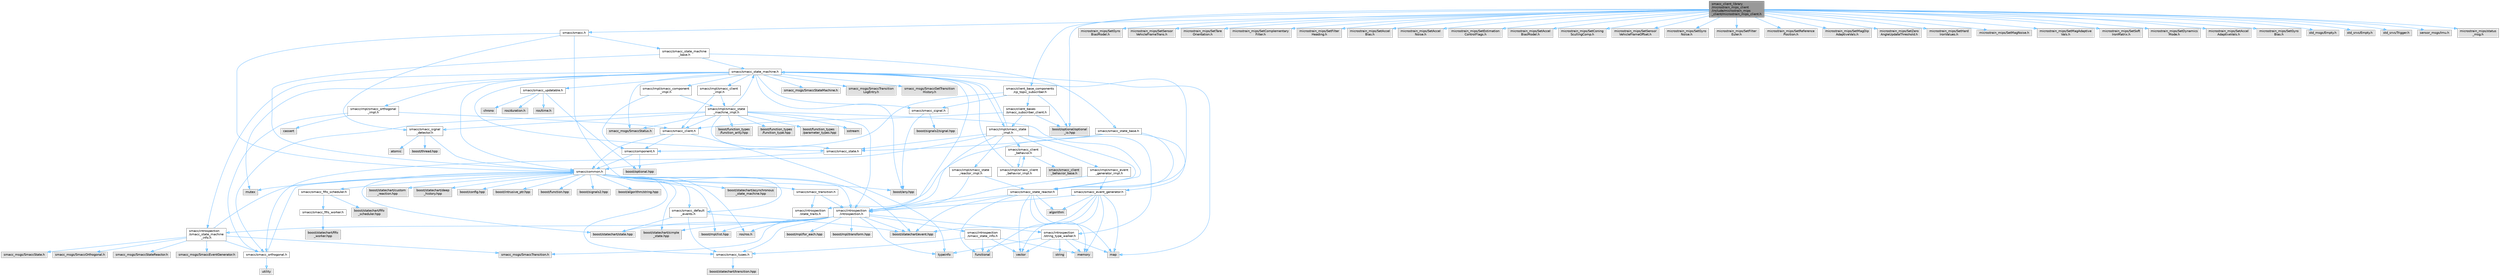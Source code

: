 digraph "smacc_client_library/microstrain_mips_client/include/microstrain_mips_client/microstrain_mips_client.h"
{
 // LATEX_PDF_SIZE
  bgcolor="transparent";
  edge [fontname=Helvetica,fontsize=10,labelfontname=Helvetica,labelfontsize=10];
  node [fontname=Helvetica,fontsize=10,shape=box,height=0.2,width=0.4];
  Node1 [label="smacc_client_library\l/microstrain_mips_client\l/include/microstrain_mips\l_client/microstrain_mips_client.h",height=0.2,width=0.4,color="gray40", fillcolor="grey60", style="filled", fontcolor="black",tooltip=" "];
  Node1 -> Node2 [color="steelblue1",style="solid"];
  Node2 [label="smacc/smacc.h",height=0.2,width=0.4,color="grey40", fillcolor="white", style="filled",URL="$smacc_8h.html",tooltip=" "];
  Node2 -> Node3 [color="steelblue1",style="solid"];
  Node3 [label="smacc/common.h",height=0.2,width=0.4,color="grey40", fillcolor="white", style="filled",URL="$common_8h.html",tooltip=" "];
  Node3 -> Node4 [color="steelblue1",style="solid"];
  Node4 [label="boost/statechart/state.hpp",height=0.2,width=0.4,color="grey60", fillcolor="#E0E0E0", style="filled",tooltip=" "];
  Node3 -> Node5 [color="steelblue1",style="solid"];
  Node5 [label="boost/statechart/simple\l_state.hpp",height=0.2,width=0.4,color="grey60", fillcolor="#E0E0E0", style="filled",tooltip=" "];
  Node3 -> Node6 [color="steelblue1",style="solid"];
  Node6 [label="boost/statechart/event.hpp",height=0.2,width=0.4,color="grey60", fillcolor="#E0E0E0", style="filled",tooltip=" "];
  Node3 -> Node7 [color="steelblue1",style="solid"];
  Node7 [label="boost/statechart/asynchronous\l_state_machine.hpp",height=0.2,width=0.4,color="grey60", fillcolor="#E0E0E0", style="filled",tooltip=" "];
  Node3 -> Node8 [color="steelblue1",style="solid"];
  Node8 [label="boost/statechart/custom\l_reaction.hpp",height=0.2,width=0.4,color="grey60", fillcolor="#E0E0E0", style="filled",tooltip=" "];
  Node3 -> Node9 [color="steelblue1",style="solid"];
  Node9 [label="boost/statechart/deep\l_history.hpp",height=0.2,width=0.4,color="grey60", fillcolor="#E0E0E0", style="filled",tooltip=" "];
  Node3 -> Node10 [color="steelblue1",style="solid"];
  Node10 [label="boost/config.hpp",height=0.2,width=0.4,color="grey60", fillcolor="#E0E0E0", style="filled",tooltip=" "];
  Node3 -> Node11 [color="steelblue1",style="solid"];
  Node11 [label="boost/intrusive_ptr.hpp",height=0.2,width=0.4,color="grey60", fillcolor="#E0E0E0", style="filled",tooltip=" "];
  Node3 -> Node12 [color="steelblue1",style="solid"];
  Node12 [label="boost/function.hpp",height=0.2,width=0.4,color="grey60", fillcolor="#E0E0E0", style="filled",tooltip=" "];
  Node3 -> Node13 [color="steelblue1",style="solid"];
  Node13 [label="boost/signals2.hpp",height=0.2,width=0.4,color="grey60", fillcolor="#E0E0E0", style="filled",tooltip=" "];
  Node3 -> Node14 [color="steelblue1",style="solid"];
  Node14 [label="boost/mpl/list.hpp",height=0.2,width=0.4,color="grey60", fillcolor="#E0E0E0", style="filled",tooltip=" "];
  Node3 -> Node15 [color="steelblue1",style="solid"];
  Node15 [label="boost/any.hpp",height=0.2,width=0.4,color="grey60", fillcolor="#E0E0E0", style="filled",tooltip=" "];
  Node3 -> Node16 [color="steelblue1",style="solid"];
  Node16 [label="boost/algorithm/string.hpp",height=0.2,width=0.4,color="grey60", fillcolor="#E0E0E0", style="filled",tooltip=" "];
  Node3 -> Node17 [color="steelblue1",style="solid"];
  Node17 [label="mutex",height=0.2,width=0.4,color="grey60", fillcolor="#E0E0E0", style="filled",tooltip=" "];
  Node3 -> Node18 [color="steelblue1",style="solid"];
  Node18 [label="ros/ros.h",height=0.2,width=0.4,color="grey60", fillcolor="#E0E0E0", style="filled",tooltip=" "];
  Node3 -> Node19 [color="steelblue1",style="solid"];
  Node19 [label="smacc/smacc_fifo_scheduler.h",height=0.2,width=0.4,color="grey40", fillcolor="white", style="filled",URL="$smacc__fifo__scheduler_8h.html",tooltip=" "];
  Node19 -> Node20 [color="steelblue1",style="solid"];
  Node20 [label="boost/statechart/fifo\l_scheduler.hpp",height=0.2,width=0.4,color="grey60", fillcolor="#E0E0E0", style="filled",tooltip=" "];
  Node19 -> Node21 [color="steelblue1",style="solid"];
  Node21 [label="smacc/smacc_fifo_worker.h",height=0.2,width=0.4,color="grey40", fillcolor="white", style="filled",URL="$smacc__fifo__worker_8h.html",tooltip=" "];
  Node21 -> Node22 [color="steelblue1",style="solid"];
  Node22 [label="boost/statechart/fifo\l_worker.hpp",height=0.2,width=0.4,color="grey60", fillcolor="#E0E0E0", style="filled",tooltip=" "];
  Node3 -> Node23 [color="steelblue1",style="solid"];
  Node23 [label="smacc/smacc_types.h",height=0.2,width=0.4,color="grey40", fillcolor="white", style="filled",URL="$smacc__types_8h.html",tooltip=" "];
  Node23 -> Node24 [color="steelblue1",style="solid"];
  Node24 [label="boost/statechart/transition.hpp",height=0.2,width=0.4,color="grey60", fillcolor="#E0E0E0", style="filled",tooltip=" "];
  Node3 -> Node25 [color="steelblue1",style="solid"];
  Node25 [label="smacc/introspection\l/introspection.h",height=0.2,width=0.4,color="grey40", fillcolor="white", style="filled",URL="$introspection_8h.html",tooltip=" "];
  Node25 -> Node4 [color="steelblue1",style="solid"];
  Node25 -> Node5 [color="steelblue1",style="solid"];
  Node25 -> Node6 [color="steelblue1",style="solid"];
  Node25 -> Node18 [color="steelblue1",style="solid"];
  Node25 -> Node26 [color="steelblue1",style="solid"];
  Node26 [label="typeinfo",height=0.2,width=0.4,color="grey60", fillcolor="#E0E0E0", style="filled",tooltip=" "];
  Node25 -> Node14 [color="steelblue1",style="solid"];
  Node25 -> Node27 [color="steelblue1",style="solid"];
  Node27 [label="boost/mpl/for_each.hpp",height=0.2,width=0.4,color="grey60", fillcolor="#E0E0E0", style="filled",tooltip=" "];
  Node25 -> Node28 [color="steelblue1",style="solid"];
  Node28 [label="boost/mpl/transform.hpp",height=0.2,width=0.4,color="grey60", fillcolor="#E0E0E0", style="filled",tooltip=" "];
  Node25 -> Node23 [color="steelblue1",style="solid"];
  Node25 -> Node29 [color="steelblue1",style="solid"];
  Node29 [label="smacc/introspection\l/string_type_walker.h",height=0.2,width=0.4,color="grey40", fillcolor="white", style="filled",URL="$string__type__walker_8h.html",tooltip=" "];
  Node29 -> Node30 [color="steelblue1",style="solid"];
  Node30 [label="string",height=0.2,width=0.4,color="grey60", fillcolor="#E0E0E0", style="filled",tooltip=" "];
  Node29 -> Node31 [color="steelblue1",style="solid"];
  Node31 [label="memory",height=0.2,width=0.4,color="grey60", fillcolor="#E0E0E0", style="filled",tooltip=" "];
  Node29 -> Node32 [color="steelblue1",style="solid"];
  Node32 [label="vector",height=0.2,width=0.4,color="grey60", fillcolor="#E0E0E0", style="filled",tooltip=" "];
  Node29 -> Node26 [color="steelblue1",style="solid"];
  Node29 -> Node33 [color="steelblue1",style="solid"];
  Node33 [label="map",height=0.2,width=0.4,color="grey60", fillcolor="#E0E0E0", style="filled",tooltip=" "];
  Node25 -> Node34 [color="steelblue1",style="solid"];
  Node34 [label="smacc/introspection\l/smacc_state_info.h",height=0.2,width=0.4,color="grey40", fillcolor="white", style="filled",URL="$smacc__state__info_8h.html",tooltip=" "];
  Node34 -> Node31 [color="steelblue1",style="solid"];
  Node34 -> Node35 [color="steelblue1",style="solid"];
  Node35 [label="functional",height=0.2,width=0.4,color="grey60", fillcolor="#E0E0E0", style="filled",tooltip=" "];
  Node34 -> Node32 [color="steelblue1",style="solid"];
  Node34 -> Node23 [color="steelblue1",style="solid"];
  Node25 -> Node36 [color="steelblue1",style="solid"];
  Node36 [label="smacc_msgs/SmaccTransition.h",height=0.2,width=0.4,color="grey60", fillcolor="#E0E0E0", style="filled",tooltip=" "];
  Node25 -> Node37 [color="steelblue1",style="solid"];
  Node37 [label="smacc/introspection\l/smacc_state_machine\l_info.h",height=0.2,width=0.4,color="grey40", fillcolor="white", style="filled",URL="$smacc__state__machine__info_8h.html",tooltip=" "];
  Node37 -> Node3 [color="steelblue1",style="solid"];
  Node37 -> Node38 [color="steelblue1",style="solid"];
  Node38 [label="smacc/smacc_orthogonal.h",height=0.2,width=0.4,color="grey40", fillcolor="white", style="filled",URL="$smacc__orthogonal_8h.html",tooltip=" "];
  Node38 -> Node3 [color="steelblue1",style="solid"];
  Node38 -> Node39 [color="steelblue1",style="solid"];
  Node39 [label="utility",height=0.2,width=0.4,color="grey60", fillcolor="#E0E0E0", style="filled",tooltip=" "];
  Node37 -> Node40 [color="steelblue1",style="solid"];
  Node40 [label="smacc_msgs/SmaccState.h",height=0.2,width=0.4,color="grey60", fillcolor="#E0E0E0", style="filled",tooltip=" "];
  Node37 -> Node36 [color="steelblue1",style="solid"];
  Node37 -> Node41 [color="steelblue1",style="solid"];
  Node41 [label="smacc_msgs/SmaccOrthogonal.h",height=0.2,width=0.4,color="grey60", fillcolor="#E0E0E0", style="filled",tooltip=" "];
  Node37 -> Node42 [color="steelblue1",style="solid"];
  Node42 [label="smacc_msgs/SmaccStateReactor.h",height=0.2,width=0.4,color="grey60", fillcolor="#E0E0E0", style="filled",tooltip=" "];
  Node37 -> Node43 [color="steelblue1",style="solid"];
  Node43 [label="smacc_msgs/SmaccEventGenerator.h",height=0.2,width=0.4,color="grey60", fillcolor="#E0E0E0", style="filled",tooltip=" "];
  Node3 -> Node44 [color="steelblue1",style="solid"];
  Node44 [label="smacc/smacc_default\l_events.h",height=0.2,width=0.4,color="grey40", fillcolor="white", style="filled",URL="$smacc__default__events_8h.html",tooltip=" "];
  Node44 -> Node4 [color="steelblue1",style="solid"];
  Node44 -> Node6 [color="steelblue1",style="solid"];
  Node44 -> Node23 [color="steelblue1",style="solid"];
  Node3 -> Node45 [color="steelblue1",style="solid"];
  Node45 [label="smacc/smacc_transition.h",height=0.2,width=0.4,color="grey40", fillcolor="white", style="filled",URL="$smacc__transition_8h.html",tooltip=" "];
  Node45 -> Node25 [color="steelblue1",style="solid"];
  Node45 -> Node46 [color="steelblue1",style="solid"];
  Node46 [label="smacc/introspection\l/state_traits.h",height=0.2,width=0.4,color="grey40", fillcolor="white", style="filled",URL="$state__traits_8h.html",tooltip=" "];
  Node2 -> Node47 [color="steelblue1",style="solid"];
  Node47 [label="smacc/smacc_state_machine\l_base.h",height=0.2,width=0.4,color="grey40", fillcolor="white", style="filled",URL="$smacc__state__machine__base_8h.html",tooltip=" "];
  Node47 -> Node3 [color="steelblue1",style="solid"];
  Node47 -> Node48 [color="steelblue1",style="solid"];
  Node48 [label="smacc/smacc_state_base.h",height=0.2,width=0.4,color="grey40", fillcolor="white", style="filled",URL="$smacc__state__base_8h.html",tooltip=" "];
  Node48 -> Node49 [color="steelblue1",style="solid"];
  Node49 [label="smacc/smacc_state.h",height=0.2,width=0.4,color="grey40", fillcolor="white", style="filled",URL="$smacc__state_8h.html",tooltip=" "];
  Node49 -> Node3 [color="steelblue1",style="solid"];
  Node48 -> Node50 [color="steelblue1",style="solid"];
  Node50 [label="smacc/smacc_state_reactor.h",height=0.2,width=0.4,color="grey40", fillcolor="white", style="filled",URL="$smacc__state__reactor_8h.html",tooltip=" "];
  Node50 -> Node35 [color="steelblue1",style="solid"];
  Node50 -> Node31 [color="steelblue1",style="solid"];
  Node50 -> Node32 [color="steelblue1",style="solid"];
  Node50 -> Node51 [color="steelblue1",style="solid"];
  Node51 [label="algorithm",height=0.2,width=0.4,color="grey60", fillcolor="#E0E0E0", style="filled",tooltip=" "];
  Node50 -> Node25 [color="steelblue1",style="solid"];
  Node50 -> Node6 [color="steelblue1",style="solid"];
  Node50 -> Node33 [color="steelblue1",style="solid"];
  Node48 -> Node52 [color="steelblue1",style="solid"];
  Node52 [label="smacc/smacc_event_generator.h",height=0.2,width=0.4,color="grey40", fillcolor="white", style="filled",URL="$smacc__event__generator_8h.html",tooltip=" "];
  Node52 -> Node35 [color="steelblue1",style="solid"];
  Node52 -> Node31 [color="steelblue1",style="solid"];
  Node52 -> Node32 [color="steelblue1",style="solid"];
  Node52 -> Node51 [color="steelblue1",style="solid"];
  Node52 -> Node25 [color="steelblue1",style="solid"];
  Node52 -> Node6 [color="steelblue1",style="solid"];
  Node52 -> Node33 [color="steelblue1",style="solid"];
  Node48 -> Node46 [color="steelblue1",style="solid"];
  Node47 -> Node53 [color="steelblue1",style="solid"];
  Node53 [label="smacc/smacc_state_machine.h",height=0.2,width=0.4,color="grey40", fillcolor="white", style="filled",URL="$smacc__state__machine_8h.html",tooltip=" "];
  Node53 -> Node15 [color="steelblue1",style="solid"];
  Node53 -> Node33 [color="steelblue1",style="solid"];
  Node53 -> Node17 [color="steelblue1",style="solid"];
  Node53 -> Node3 [color="steelblue1",style="solid"];
  Node53 -> Node25 [color="steelblue1",style="solid"];
  Node53 -> Node37 [color="steelblue1",style="solid"];
  Node53 -> Node54 [color="steelblue1",style="solid"];
  Node54 [label="smacc/smacc_updatable.h",height=0.2,width=0.4,color="grey40", fillcolor="white", style="filled",URL="$smacc__updatable_8h.html",tooltip=" "];
  Node54 -> Node55 [color="steelblue1",style="solid"];
  Node55 [label="chrono",height=0.2,width=0.4,color="grey60", fillcolor="#E0E0E0", style="filled",tooltip=" "];
  Node54 -> Node56 [color="steelblue1",style="solid"];
  Node56 [label="boost/optional.hpp",height=0.2,width=0.4,color="grey60", fillcolor="#E0E0E0", style="filled",tooltip=" "];
  Node54 -> Node57 [color="steelblue1",style="solid"];
  Node57 [label="ros/duration.h",height=0.2,width=0.4,color="grey60", fillcolor="#E0E0E0", style="filled",tooltip=" "];
  Node54 -> Node58 [color="steelblue1",style="solid"];
  Node58 [label="ros/time.h",height=0.2,width=0.4,color="grey60", fillcolor="#E0E0E0", style="filled",tooltip=" "];
  Node53 -> Node59 [color="steelblue1",style="solid"];
  Node59 [label="smacc/smacc_signal.h",height=0.2,width=0.4,color="grey40", fillcolor="white", style="filled",URL="$smacc__signal_8h.html",tooltip=" "];
  Node59 -> Node60 [color="steelblue1",style="solid"];
  Node60 [label="boost/signals2/signal.hpp",height=0.2,width=0.4,color="grey60", fillcolor="#E0E0E0", style="filled",tooltip=" "];
  Node59 -> Node15 [color="steelblue1",style="solid"];
  Node53 -> Node61 [color="steelblue1",style="solid"];
  Node61 [label="smacc_msgs/SmaccStateMachine.h",height=0.2,width=0.4,color="grey60", fillcolor="#E0E0E0", style="filled",tooltip=" "];
  Node53 -> Node62 [color="steelblue1",style="solid"];
  Node62 [label="smacc_msgs/SmaccTransition\lLogEntry.h",height=0.2,width=0.4,color="grey60", fillcolor="#E0E0E0", style="filled",tooltip=" "];
  Node53 -> Node63 [color="steelblue1",style="solid"];
  Node63 [label="smacc_msgs/SmaccStatus.h",height=0.2,width=0.4,color="grey60", fillcolor="#E0E0E0", style="filled",tooltip=" "];
  Node53 -> Node64 [color="steelblue1",style="solid"];
  Node64 [label="smacc_msgs/SmaccGetTransition\lHistory.h",height=0.2,width=0.4,color="grey60", fillcolor="#E0E0E0", style="filled",tooltip=" "];
  Node53 -> Node49 [color="steelblue1",style="solid"];
  Node53 -> Node50 [color="steelblue1",style="solid"];
  Node53 -> Node65 [color="steelblue1",style="solid"];
  Node65 [label="smacc/impl/smacc_state\l_impl.h",height=0.2,width=0.4,color="grey40", fillcolor="white", style="filled",URL="$smacc__state__impl_8h.html",tooltip=" "];
  Node65 -> Node49 [color="steelblue1",style="solid"];
  Node65 -> Node38 [color="steelblue1",style="solid"];
  Node65 -> Node66 [color="steelblue1",style="solid"];
  Node66 [label="smacc/smacc_client\l_behavior.h",height=0.2,width=0.4,color="grey40", fillcolor="white", style="filled",URL="$smacc__client__behavior_8h.html",tooltip=" "];
  Node66 -> Node67 [color="steelblue1",style="solid"];
  Node67 [label="smacc/smacc_client\l_behavior_base.h",height=0.2,width=0.4,color="grey60", fillcolor="#E0E0E0", style="filled",tooltip=" "];
  Node66 -> Node68 [color="steelblue1",style="solid"];
  Node68 [label="smacc/impl/smacc_client\l_behavior_impl.h",height=0.2,width=0.4,color="grey40", fillcolor="white", style="filled",URL="$smacc__client__behavior__impl_8h.html",tooltip=" "];
  Node68 -> Node66 [color="steelblue1",style="solid"];
  Node68 -> Node53 [color="steelblue1",style="solid"];
  Node65 -> Node25 [color="steelblue1",style="solid"];
  Node65 -> Node50 [color="steelblue1",style="solid"];
  Node65 -> Node29 [color="steelblue1",style="solid"];
  Node65 -> Node53 [color="steelblue1",style="solid"];
  Node65 -> Node69 [color="steelblue1",style="solid"];
  Node69 [label="smacc/impl/smacc_state\l_reactor_impl.h",height=0.2,width=0.4,color="grey40", fillcolor="white", style="filled",URL="$smacc__state__reactor__impl_8h.html",tooltip=" "];
  Node69 -> Node50 [color="steelblue1",style="solid"];
  Node69 -> Node25 [color="steelblue1",style="solid"];
  Node65 -> Node70 [color="steelblue1",style="solid"];
  Node70 [label="smacc/impl/smacc_event\l_generator_impl.h",height=0.2,width=0.4,color="grey40", fillcolor="white", style="filled",URL="$smacc__event__generator__impl_8h.html",tooltip=" "];
  Node70 -> Node52 [color="steelblue1",style="solid"];
  Node70 -> Node25 [color="steelblue1",style="solid"];
  Node53 -> Node71 [color="steelblue1",style="solid"];
  Node71 [label="smacc/impl/smacc_client\l_impl.h",height=0.2,width=0.4,color="grey40", fillcolor="white", style="filled",URL="$smacc__client__impl_8h.html",tooltip=" "];
  Node71 -> Node72 [color="steelblue1",style="solid"];
  Node72 [label="smacc/smacc_client.h",height=0.2,width=0.4,color="grey40", fillcolor="white", style="filled",URL="$smacc__client_8h.html",tooltip=" "];
  Node72 -> Node3 [color="steelblue1",style="solid"];
  Node72 -> Node73 [color="steelblue1",style="solid"];
  Node73 [label="smacc/component.h",height=0.2,width=0.4,color="grey40", fillcolor="white", style="filled",URL="$component_8h.html",tooltip=" "];
  Node73 -> Node3 [color="steelblue1",style="solid"];
  Node73 -> Node56 [color="steelblue1",style="solid"];
  Node72 -> Node26 [color="steelblue1",style="solid"];
  Node71 -> Node74 [color="steelblue1",style="solid"];
  Node74 [label="smacc/impl/smacc_state\l_machine_impl.h",height=0.2,width=0.4,color="grey40", fillcolor="white", style="filled",URL="$smacc__state__machine__impl_8h.html",tooltip=" "];
  Node74 -> Node53 [color="steelblue1",style="solid"];
  Node74 -> Node72 [color="steelblue1",style="solid"];
  Node74 -> Node38 [color="steelblue1",style="solid"];
  Node74 -> Node49 [color="steelblue1",style="solid"];
  Node74 -> Node25 [color="steelblue1",style="solid"];
  Node74 -> Node75 [color="steelblue1",style="solid"];
  Node75 [label="smacc/smacc_signal\l_detector.h",height=0.2,width=0.4,color="grey40", fillcolor="white", style="filled",URL="$smacc__signal__detector_8h.html",tooltip=" "];
  Node75 -> Node76 [color="steelblue1",style="solid"];
  Node76 [label="boost/thread.hpp",height=0.2,width=0.4,color="grey60", fillcolor="#E0E0E0", style="filled",tooltip=" "];
  Node75 -> Node3 [color="steelblue1",style="solid"];
  Node75 -> Node77 [color="steelblue1",style="solid"];
  Node77 [label="atomic",height=0.2,width=0.4,color="grey60", fillcolor="#E0E0E0", style="filled",tooltip=" "];
  Node74 -> Node50 [color="steelblue1",style="solid"];
  Node74 -> Node63 [color="steelblue1",style="solid"];
  Node74 -> Node78 [color="steelblue1",style="solid"];
  Node78 [label="sstream",height=0.2,width=0.4,color="grey60", fillcolor="#E0E0E0", style="filled",tooltip=" "];
  Node74 -> Node79 [color="steelblue1",style="solid"];
  Node79 [label="boost/function_types\l/function_arity.hpp",height=0.2,width=0.4,color="grey60", fillcolor="#E0E0E0", style="filled",tooltip=" "];
  Node74 -> Node80 [color="steelblue1",style="solid"];
  Node80 [label="boost/function_types\l/function_type.hpp",height=0.2,width=0.4,color="grey60", fillcolor="#E0E0E0", style="filled",tooltip=" "];
  Node74 -> Node81 [color="steelblue1",style="solid"];
  Node81 [label="boost/function_types\l/parameter_types.hpp",height=0.2,width=0.4,color="grey60", fillcolor="#E0E0E0", style="filled",tooltip=" "];
  Node53 -> Node82 [color="steelblue1",style="solid"];
  Node82 [label="smacc/impl/smacc_component\l_impl.h",height=0.2,width=0.4,color="grey40", fillcolor="white", style="filled",URL="$smacc__component__impl_8h.html",tooltip=" "];
  Node82 -> Node73 [color="steelblue1",style="solid"];
  Node82 -> Node74 [color="steelblue1",style="solid"];
  Node53 -> Node83 [color="steelblue1",style="solid"];
  Node83 [label="smacc/impl/smacc_orthogonal\l_impl.h",height=0.2,width=0.4,color="grey40", fillcolor="white", style="filled",URL="$smacc__orthogonal__impl_8h.html",tooltip=" "];
  Node83 -> Node38 [color="steelblue1",style="solid"];
  Node83 -> Node72 [color="steelblue1",style="solid"];
  Node83 -> Node84 [color="steelblue1",style="solid"];
  Node84 [label="cassert",height=0.2,width=0.4,color="grey60", fillcolor="#E0E0E0", style="filled",tooltip=" "];
  Node2 -> Node75 [color="steelblue1",style="solid"];
  Node2 -> Node44 [color="steelblue1",style="solid"];
  Node1 -> Node85 [color="steelblue1",style="solid"];
  Node85 [label="smacc/client_base_components\l/cp_topic_subscriber.h",height=0.2,width=0.4,color="grey40", fillcolor="white", style="filled",URL="$cp__topic__subscriber_8h.html",tooltip=" "];
  Node85 -> Node73 [color="steelblue1",style="solid"];
  Node85 -> Node59 [color="steelblue1",style="solid"];
  Node85 -> Node86 [color="steelblue1",style="solid"];
  Node86 [label="boost/optional/optional\l_io.hpp",height=0.2,width=0.4,color="grey60", fillcolor="#E0E0E0", style="filled",tooltip=" "];
  Node85 -> Node87 [color="steelblue1",style="solid"];
  Node87 [label="smacc/client_bases\l/smacc_subscriber_client.h",height=0.2,width=0.4,color="grey40", fillcolor="white", style="filled",URL="$smacc__subscriber__client_8h.html",tooltip=" "];
  Node87 -> Node72 [color="steelblue1",style="solid"];
  Node87 -> Node86 [color="steelblue1",style="solid"];
  Node87 -> Node65 [color="steelblue1",style="solid"];
  Node1 -> Node86 [color="steelblue1",style="solid"];
  Node1 -> Node88 [color="steelblue1",style="solid"];
  Node88 [label="microstrain_mips/SetGyro\lBiasModel.h",height=0.2,width=0.4,color="grey60", fillcolor="#E0E0E0", style="filled",tooltip=" "];
  Node1 -> Node89 [color="steelblue1",style="solid"];
  Node89 [label="microstrain_mips/SetSensor\lVehicleFrameTrans.h",height=0.2,width=0.4,color="grey60", fillcolor="#E0E0E0", style="filled",tooltip=" "];
  Node1 -> Node90 [color="steelblue1",style="solid"];
  Node90 [label="microstrain_mips/SetTare\lOrientation.h",height=0.2,width=0.4,color="grey60", fillcolor="#E0E0E0", style="filled",tooltip=" "];
  Node1 -> Node91 [color="steelblue1",style="solid"];
  Node91 [label="microstrain_mips/SetComplementary\lFilter.h",height=0.2,width=0.4,color="grey60", fillcolor="#E0E0E0", style="filled",tooltip=" "];
  Node1 -> Node92 [color="steelblue1",style="solid"];
  Node92 [label="microstrain_mips/SetFilter\lHeading.h",height=0.2,width=0.4,color="grey60", fillcolor="#E0E0E0", style="filled",tooltip=" "];
  Node1 -> Node93 [color="steelblue1",style="solid"];
  Node93 [label="microstrain_mips/SetAccel\lBias.h",height=0.2,width=0.4,color="grey60", fillcolor="#E0E0E0", style="filled",tooltip=" "];
  Node1 -> Node94 [color="steelblue1",style="solid"];
  Node94 [label="microstrain_mips/SetAccel\lNoise.h",height=0.2,width=0.4,color="grey60", fillcolor="#E0E0E0", style="filled",tooltip=" "];
  Node1 -> Node95 [color="steelblue1",style="solid"];
  Node95 [label="microstrain_mips/SetEstimation\lControlFlags.h",height=0.2,width=0.4,color="grey60", fillcolor="#E0E0E0", style="filled",tooltip=" "];
  Node1 -> Node96 [color="steelblue1",style="solid"];
  Node96 [label="microstrain_mips/SetAccel\lBiasModel.h",height=0.2,width=0.4,color="grey60", fillcolor="#E0E0E0", style="filled",tooltip=" "];
  Node1 -> Node97 [color="steelblue1",style="solid"];
  Node97 [label="microstrain_mips/SetConing\lScullingComp.h",height=0.2,width=0.4,color="grey60", fillcolor="#E0E0E0", style="filled",tooltip=" "];
  Node1 -> Node98 [color="steelblue1",style="solid"];
  Node98 [label="microstrain_mips/SetSensor\lVehicleFrameOffset.h",height=0.2,width=0.4,color="grey60", fillcolor="#E0E0E0", style="filled",tooltip=" "];
  Node1 -> Node99 [color="steelblue1",style="solid"];
  Node99 [label="microstrain_mips/SetGyro\lNoise.h",height=0.2,width=0.4,color="grey60", fillcolor="#E0E0E0", style="filled",tooltip=" "];
  Node1 -> Node100 [color="steelblue1",style="solid"];
  Node100 [label="microstrain_mips/SetFilter\lEuler.h",height=0.2,width=0.4,color="grey60", fillcolor="#E0E0E0", style="filled",tooltip=" "];
  Node1 -> Node101 [color="steelblue1",style="solid"];
  Node101 [label="microstrain_mips/SetReference\lPosition.h",height=0.2,width=0.4,color="grey60", fillcolor="#E0E0E0", style="filled",tooltip=" "];
  Node1 -> Node102 [color="steelblue1",style="solid"];
  Node102 [label="microstrain_mips/SetMagDip\lAdaptiveVals.h",height=0.2,width=0.4,color="grey60", fillcolor="#E0E0E0", style="filled",tooltip=" "];
  Node1 -> Node103 [color="steelblue1",style="solid"];
  Node103 [label="microstrain_mips/SetZero\lAngleUpdateThreshold.h",height=0.2,width=0.4,color="grey60", fillcolor="#E0E0E0", style="filled",tooltip=" "];
  Node1 -> Node104 [color="steelblue1",style="solid"];
  Node104 [label="microstrain_mips/SetHard\lIronValues.h",height=0.2,width=0.4,color="grey60", fillcolor="#E0E0E0", style="filled",tooltip=" "];
  Node1 -> Node105 [color="steelblue1",style="solid"];
  Node105 [label="microstrain_mips/SetMagNoise.h",height=0.2,width=0.4,color="grey60", fillcolor="#E0E0E0", style="filled",tooltip=" "];
  Node1 -> Node106 [color="steelblue1",style="solid"];
  Node106 [label="microstrain_mips/SetMagAdaptive\lVals.h",height=0.2,width=0.4,color="grey60", fillcolor="#E0E0E0", style="filled",tooltip=" "];
  Node1 -> Node107 [color="steelblue1",style="solid"];
  Node107 [label="microstrain_mips/SetSoft\lIronMatrix.h",height=0.2,width=0.4,color="grey60", fillcolor="#E0E0E0", style="filled",tooltip=" "];
  Node1 -> Node108 [color="steelblue1",style="solid"];
  Node108 [label="microstrain_mips/SetDynamics\lMode.h",height=0.2,width=0.4,color="grey60", fillcolor="#E0E0E0", style="filled",tooltip=" "];
  Node1 -> Node109 [color="steelblue1",style="solid"];
  Node109 [label="microstrain_mips/SetAccel\lAdaptiveVals.h",height=0.2,width=0.4,color="grey60", fillcolor="#E0E0E0", style="filled",tooltip=" "];
  Node1 -> Node110 [color="steelblue1",style="solid"];
  Node110 [label="microstrain_mips/SetGyro\lBias.h",height=0.2,width=0.4,color="grey60", fillcolor="#E0E0E0", style="filled",tooltip=" "];
  Node1 -> Node111 [color="steelblue1",style="solid"];
  Node111 [label="std_msgs/Empty.h",height=0.2,width=0.4,color="grey60", fillcolor="#E0E0E0", style="filled",tooltip=" "];
  Node1 -> Node112 [color="steelblue1",style="solid"];
  Node112 [label="std_srvs/Empty.h",height=0.2,width=0.4,color="grey60", fillcolor="#E0E0E0", style="filled",tooltip=" "];
  Node1 -> Node113 [color="steelblue1",style="solid"];
  Node113 [label="std_srvs/Trigger.h",height=0.2,width=0.4,color="grey60", fillcolor="#E0E0E0", style="filled",tooltip=" "];
  Node1 -> Node114 [color="steelblue1",style="solid"];
  Node114 [label="sensor_msgs/Imu.h",height=0.2,width=0.4,color="grey60", fillcolor="#E0E0E0", style="filled",tooltip=" "];
  Node1 -> Node115 [color="steelblue1",style="solid"];
  Node115 [label="microstrain_mips/status\l_msg.h",height=0.2,width=0.4,color="grey60", fillcolor="#E0E0E0", style="filled",tooltip=" "];
}
